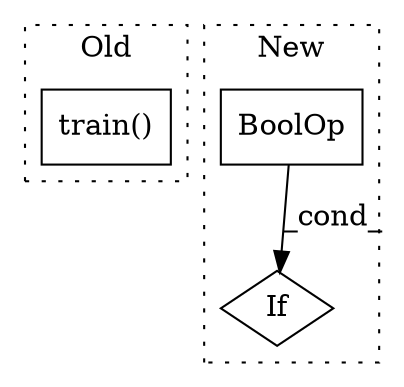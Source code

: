 digraph G {
subgraph cluster0 {
1 [label="train()" a="75" s="490" l="13" shape="box"];
label = "Old";
style="dotted";
}
subgraph cluster1 {
2 [label="BoolOp" a="72" s="887" l="35" shape="box"];
3 [label="If" a="96" s="887" l="35" shape="diamond"];
label = "New";
style="dotted";
}
2 -> 3 [label="_cond_"];
}